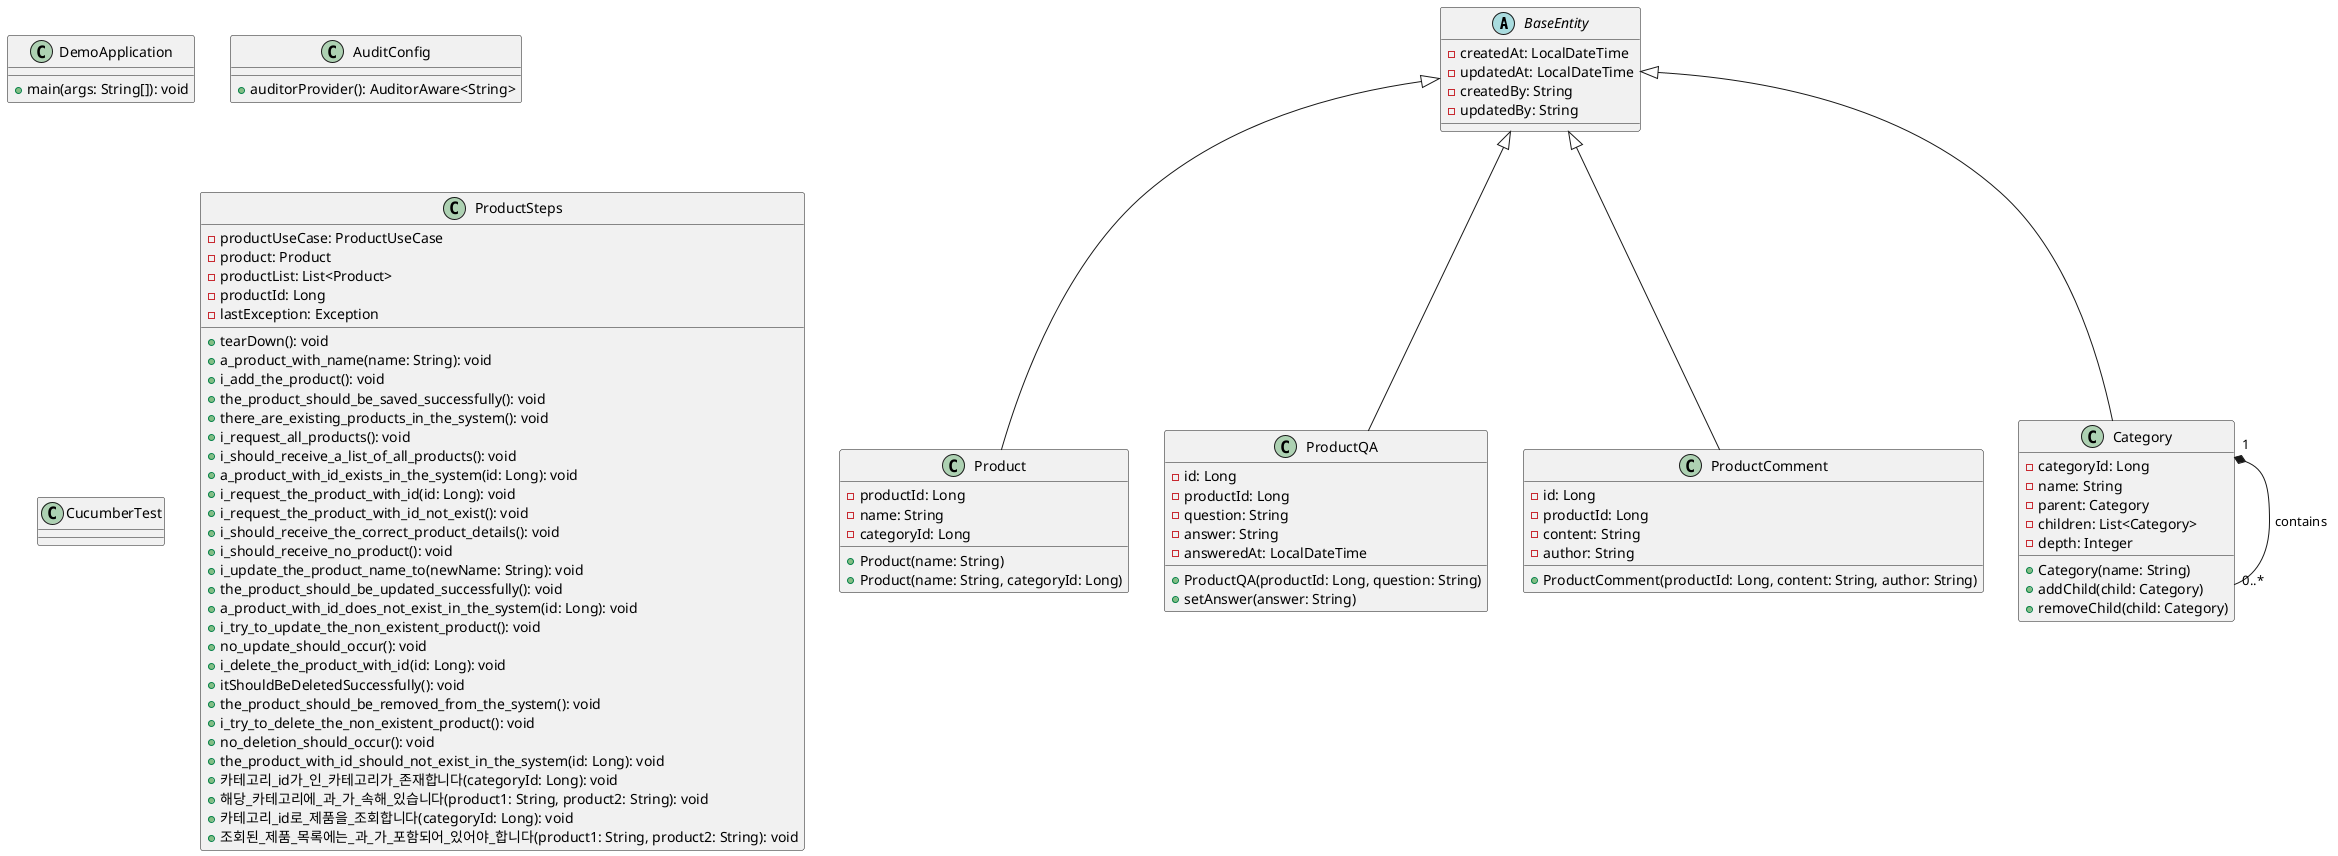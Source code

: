 @startuml

' Abstract base class
abstract class BaseEntity {
  - createdAt: LocalDateTime
  - updatedAt: LocalDateTime
  - createdBy: String
  - updatedBy: String
}

' Product entity
class Product {
  - productId: Long
  - name: String
  - categoryId: Long
  + Product(name: String)
  + Product(name: String, categoryId: Long)
}

' ProductQA entity
class ProductQA {
  - id: Long
  - productId: Long
  - question: String
  - answer: String
  - answeredAt: LocalDateTime
  + ProductQA(productId: Long, question: String)
  + setAnswer(answer: String)
}

' ProductComment entity
class ProductComment {
  - id: Long
  - productId: Long
  - content: String
  - author: String
  + ProductComment(productId: Long, content: String, author: String)
}

' Category entity
class Category {
  - categoryId: Long
  - name: String
  - parent: Category
  - children: List<Category>
  - depth: Integer
  + Category(name: String)
  + addChild(child: Category)
  + removeChild(child: Category)
}

' DemoApplication
class DemoApplication {
  + main(args: String[]): void
}

' AuditConfig
class AuditConfig {
  + auditorProvider(): AuditorAware<String>
}

' CucumberTest
class CucumberTest {
}

' ProductSteps
class ProductSteps {
  - productUseCase: ProductUseCase
  - product: Product
  - productList: List<Product>
  - productId: Long
  - lastException: Exception
  + tearDown(): void
  + a_product_with_name(name: String): void
  + i_add_the_product(): void
  + the_product_should_be_saved_successfully(): void
  + there_are_existing_products_in_the_system(): void
  + i_request_all_products(): void
  + i_should_receive_a_list_of_all_products(): void
  + a_product_with_id_exists_in_the_system(id: Long): void
  + i_request_the_product_with_id(id: Long): void
  + i_request_the_product_with_id_not_exist(): void
  + i_should_receive_the_correct_product_details(): void
  + i_should_receive_no_product(): void
  + i_update_the_product_name_to(newName: String): void
  + the_product_should_be_updated_successfully(): void
  + a_product_with_id_does_not_exist_in_the_system(id: Long): void
  + i_try_to_update_the_non_existent_product(): void
  + no_update_should_occur(): void
  + i_delete_the_product_with_id(id: Long): void
  + itShouldBeDeletedSuccessfully(): void
  + the_product_should_be_removed_from_the_system(): void
  + i_try_to_delete_the_non_existent_product(): void
  + no_deletion_should_occur(): void
  + the_product_with_id_should_not_exist_in_the_system(id: Long): void
  + 카테고리_id가_인_카테고리가_존재합니다(categoryId: Long): void
  + 해당_카테고리에_과_가_속해_있습니다(product1: String, product2: String): void
  + 카테고리_id로_제품을_조회합니다(categoryId: Long): void
  + 조회된_제품_목록에는_과_가_포함되어_있어야_합니다(product1: String, product2: String): void
}

' Relationships
BaseEntity <|-- Product
BaseEntity <|-- ProductQA
BaseEntity <|-- ProductComment
BaseEntity <|-- Category
Category "1" *-- "0..*" Category : contains

@enduml
